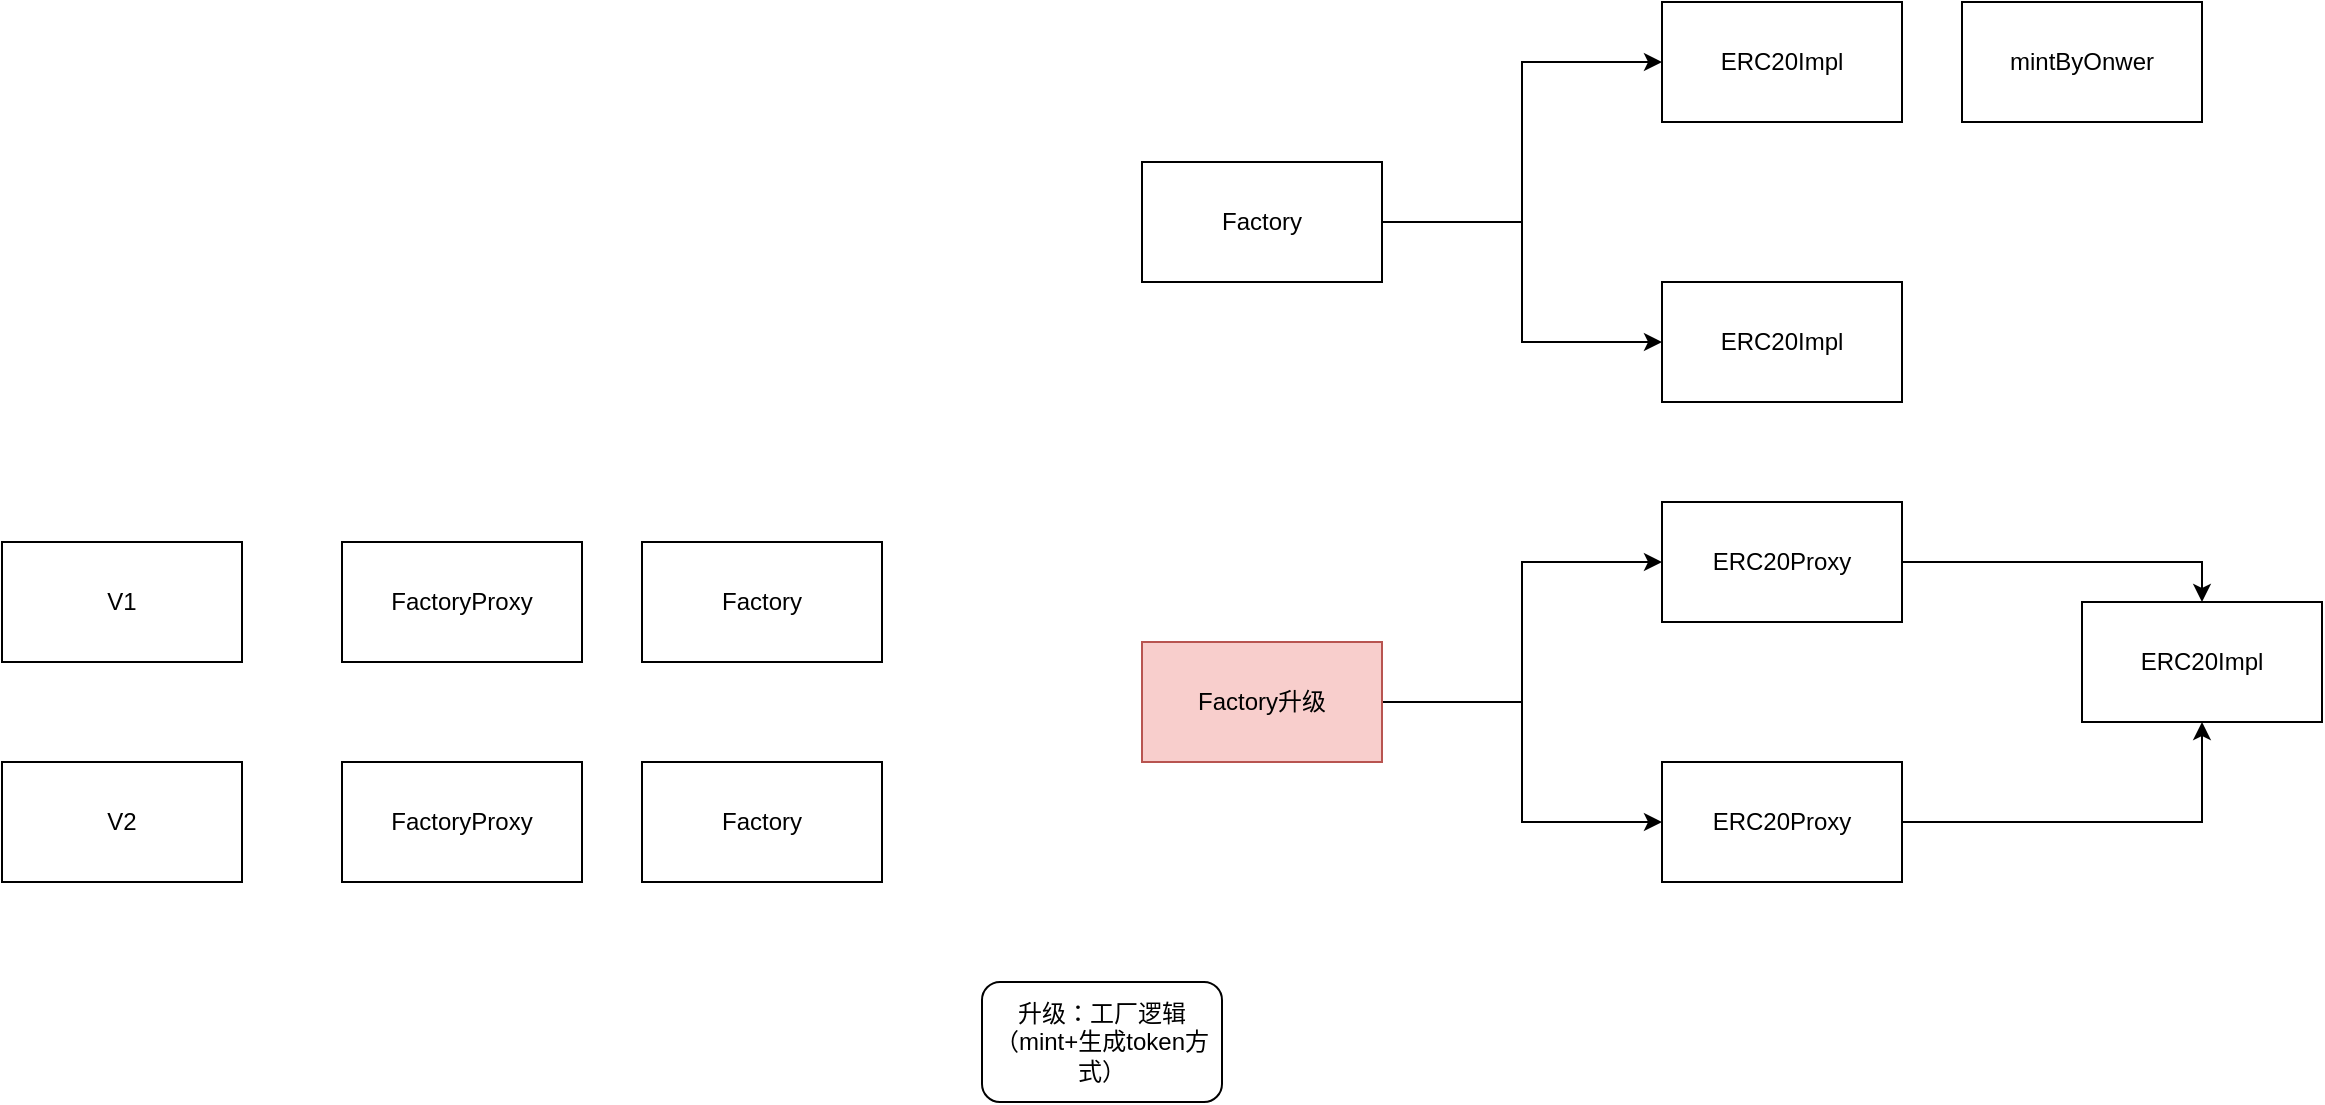 <mxfile version="24.7.17">
  <diagram name="第 1 页" id="RRRK9xQsZdRvDHdw0-dO">
    <mxGraphModel dx="1877" dy="717" grid="1" gridSize="10" guides="1" tooltips="1" connect="1" arrows="1" fold="1" page="1" pageScale="1" pageWidth="827" pageHeight="1169" math="0" shadow="0">
      <root>
        <mxCell id="0" />
        <mxCell id="1" parent="0" />
        <mxCell id="wtzsH4SBO5qrxnPHuvGs-1" value="ERC20Impl" style="rounded=0;whiteSpace=wrap;html=1;" vertex="1" parent="1">
          <mxGeometry x="450" y="180" width="120" height="60" as="geometry" />
        </mxCell>
        <mxCell id="wtzsH4SBO5qrxnPHuvGs-3" style="edgeStyle=orthogonalEdgeStyle;rounded=0;orthogonalLoop=1;jettySize=auto;html=1;entryX=0;entryY=0.5;entryDx=0;entryDy=0;" edge="1" parent="1" source="wtzsH4SBO5qrxnPHuvGs-2" target="wtzsH4SBO5qrxnPHuvGs-1">
          <mxGeometry relative="1" as="geometry" />
        </mxCell>
        <mxCell id="wtzsH4SBO5qrxnPHuvGs-6" style="edgeStyle=orthogonalEdgeStyle;rounded=0;orthogonalLoop=1;jettySize=auto;html=1;" edge="1" parent="1" source="wtzsH4SBO5qrxnPHuvGs-2" target="wtzsH4SBO5qrxnPHuvGs-4">
          <mxGeometry relative="1" as="geometry" />
        </mxCell>
        <mxCell id="wtzsH4SBO5qrxnPHuvGs-2" value="Factory" style="rounded=0;whiteSpace=wrap;html=1;" vertex="1" parent="1">
          <mxGeometry x="190" y="260" width="120" height="60" as="geometry" />
        </mxCell>
        <mxCell id="wtzsH4SBO5qrxnPHuvGs-4" value="ERC20Impl" style="rounded=0;whiteSpace=wrap;html=1;" vertex="1" parent="1">
          <mxGeometry x="450" y="320" width="120" height="60" as="geometry" />
        </mxCell>
        <mxCell id="wtzsH4SBO5qrxnPHuvGs-7" value="mintByOnwer" style="rounded=0;whiteSpace=wrap;html=1;" vertex="1" parent="1">
          <mxGeometry x="600" y="180" width="120" height="60" as="geometry" />
        </mxCell>
        <mxCell id="wtzsH4SBO5qrxnPHuvGs-8" value="V1" style="rounded=0;whiteSpace=wrap;html=1;" vertex="1" parent="1">
          <mxGeometry x="-380" y="450" width="120" height="60" as="geometry" />
        </mxCell>
        <mxCell id="wtzsH4SBO5qrxnPHuvGs-10" value="V2" style="rounded=0;whiteSpace=wrap;html=1;" vertex="1" parent="1">
          <mxGeometry x="-380" y="560" width="120" height="60" as="geometry" />
        </mxCell>
        <mxCell id="wtzsH4SBO5qrxnPHuvGs-19" style="edgeStyle=orthogonalEdgeStyle;rounded=0;orthogonalLoop=1;jettySize=auto;html=1;entryX=0;entryY=0.5;entryDx=0;entryDy=0;" edge="1" parent="1" source="wtzsH4SBO5qrxnPHuvGs-13" target="wtzsH4SBO5qrxnPHuvGs-17">
          <mxGeometry relative="1" as="geometry" />
        </mxCell>
        <mxCell id="wtzsH4SBO5qrxnPHuvGs-23" style="edgeStyle=orthogonalEdgeStyle;rounded=0;orthogonalLoop=1;jettySize=auto;html=1;entryX=0;entryY=0.5;entryDx=0;entryDy=0;" edge="1" parent="1" source="wtzsH4SBO5qrxnPHuvGs-13" target="wtzsH4SBO5qrxnPHuvGs-22">
          <mxGeometry relative="1" as="geometry" />
        </mxCell>
        <mxCell id="wtzsH4SBO5qrxnPHuvGs-13" value="Factory升级" style="rounded=0;whiteSpace=wrap;html=1;fillColor=#f8cecc;strokeColor=#b85450;" vertex="1" parent="1">
          <mxGeometry x="190" y="500" width="120" height="60" as="geometry" />
        </mxCell>
        <mxCell id="wtzsH4SBO5qrxnPHuvGs-27" style="edgeStyle=orthogonalEdgeStyle;rounded=0;orthogonalLoop=1;jettySize=auto;html=1;entryX=0.5;entryY=0;entryDx=0;entryDy=0;" edge="1" parent="1" source="wtzsH4SBO5qrxnPHuvGs-17" target="wtzsH4SBO5qrxnPHuvGs-25">
          <mxGeometry relative="1" as="geometry" />
        </mxCell>
        <mxCell id="wtzsH4SBO5qrxnPHuvGs-17" value="ERC20Proxy" style="rounded=0;whiteSpace=wrap;html=1;" vertex="1" parent="1">
          <mxGeometry x="450" y="430" width="120" height="60" as="geometry" />
        </mxCell>
        <mxCell id="wtzsH4SBO5qrxnPHuvGs-21" value="升级：工厂逻辑（mint+生成token方式）" style="rounded=1;whiteSpace=wrap;html=1;" vertex="1" parent="1">
          <mxGeometry x="110" y="670" width="120" height="60" as="geometry" />
        </mxCell>
        <mxCell id="wtzsH4SBO5qrxnPHuvGs-26" style="edgeStyle=orthogonalEdgeStyle;rounded=0;orthogonalLoop=1;jettySize=auto;html=1;" edge="1" parent="1" source="wtzsH4SBO5qrxnPHuvGs-22" target="wtzsH4SBO5qrxnPHuvGs-25">
          <mxGeometry relative="1" as="geometry" />
        </mxCell>
        <mxCell id="wtzsH4SBO5qrxnPHuvGs-22" value="ERC20Proxy" style="rounded=0;whiteSpace=wrap;html=1;" vertex="1" parent="1">
          <mxGeometry x="450" y="560" width="120" height="60" as="geometry" />
        </mxCell>
        <mxCell id="wtzsH4SBO5qrxnPHuvGs-25" value="ERC20Impl" style="rounded=0;whiteSpace=wrap;html=1;" vertex="1" parent="1">
          <mxGeometry x="660" y="480" width="120" height="60" as="geometry" />
        </mxCell>
        <mxCell id="wtzsH4SBO5qrxnPHuvGs-28" value="FactoryProxy" style="rounded=0;whiteSpace=wrap;html=1;" vertex="1" parent="1">
          <mxGeometry x="-210" y="450" width="120" height="60" as="geometry" />
        </mxCell>
        <mxCell id="wtzsH4SBO5qrxnPHuvGs-29" value="FactoryProxy" style="rounded=0;whiteSpace=wrap;html=1;" vertex="1" parent="1">
          <mxGeometry x="-210" y="560" width="120" height="60" as="geometry" />
        </mxCell>
        <mxCell id="wtzsH4SBO5qrxnPHuvGs-30" value="Factory" style="rounded=0;whiteSpace=wrap;html=1;" vertex="1" parent="1">
          <mxGeometry x="-60" y="450" width="120" height="60" as="geometry" />
        </mxCell>
        <mxCell id="wtzsH4SBO5qrxnPHuvGs-31" value="Factory" style="rounded=0;whiteSpace=wrap;html=1;" vertex="1" parent="1">
          <mxGeometry x="-60" y="560" width="120" height="60" as="geometry" />
        </mxCell>
      </root>
    </mxGraphModel>
  </diagram>
</mxfile>
